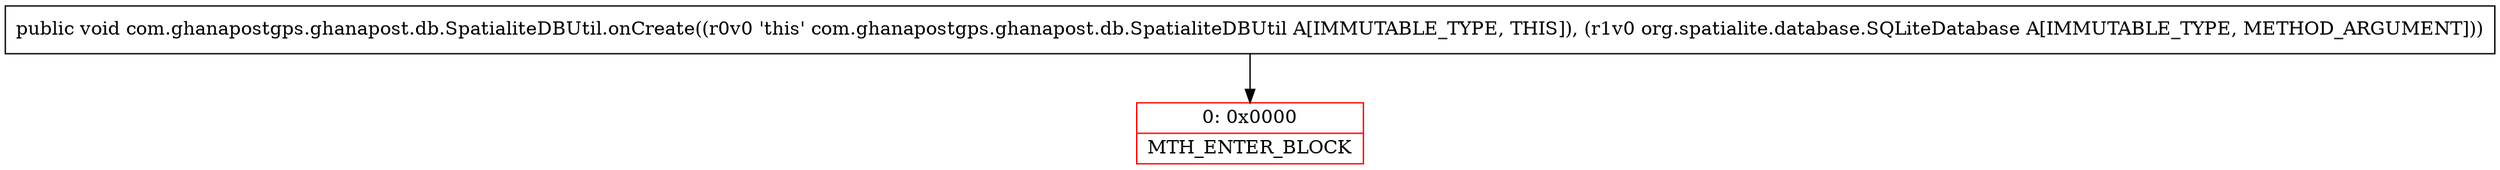 digraph "CFG forcom.ghanapostgps.ghanapost.db.SpatialiteDBUtil.onCreate(Lorg\/spatialite\/database\/SQLiteDatabase;)V" {
subgraph cluster_Region_1583551746 {
label = "R(0)";
node [shape=record,color=blue];
}
Node_0 [shape=record,color=red,label="{0\:\ 0x0000|MTH_ENTER_BLOCK\l}"];
MethodNode[shape=record,label="{public void com.ghanapostgps.ghanapost.db.SpatialiteDBUtil.onCreate((r0v0 'this' com.ghanapostgps.ghanapost.db.SpatialiteDBUtil A[IMMUTABLE_TYPE, THIS]), (r1v0 org.spatialite.database.SQLiteDatabase A[IMMUTABLE_TYPE, METHOD_ARGUMENT])) }"];
MethodNode -> Node_0;
}

